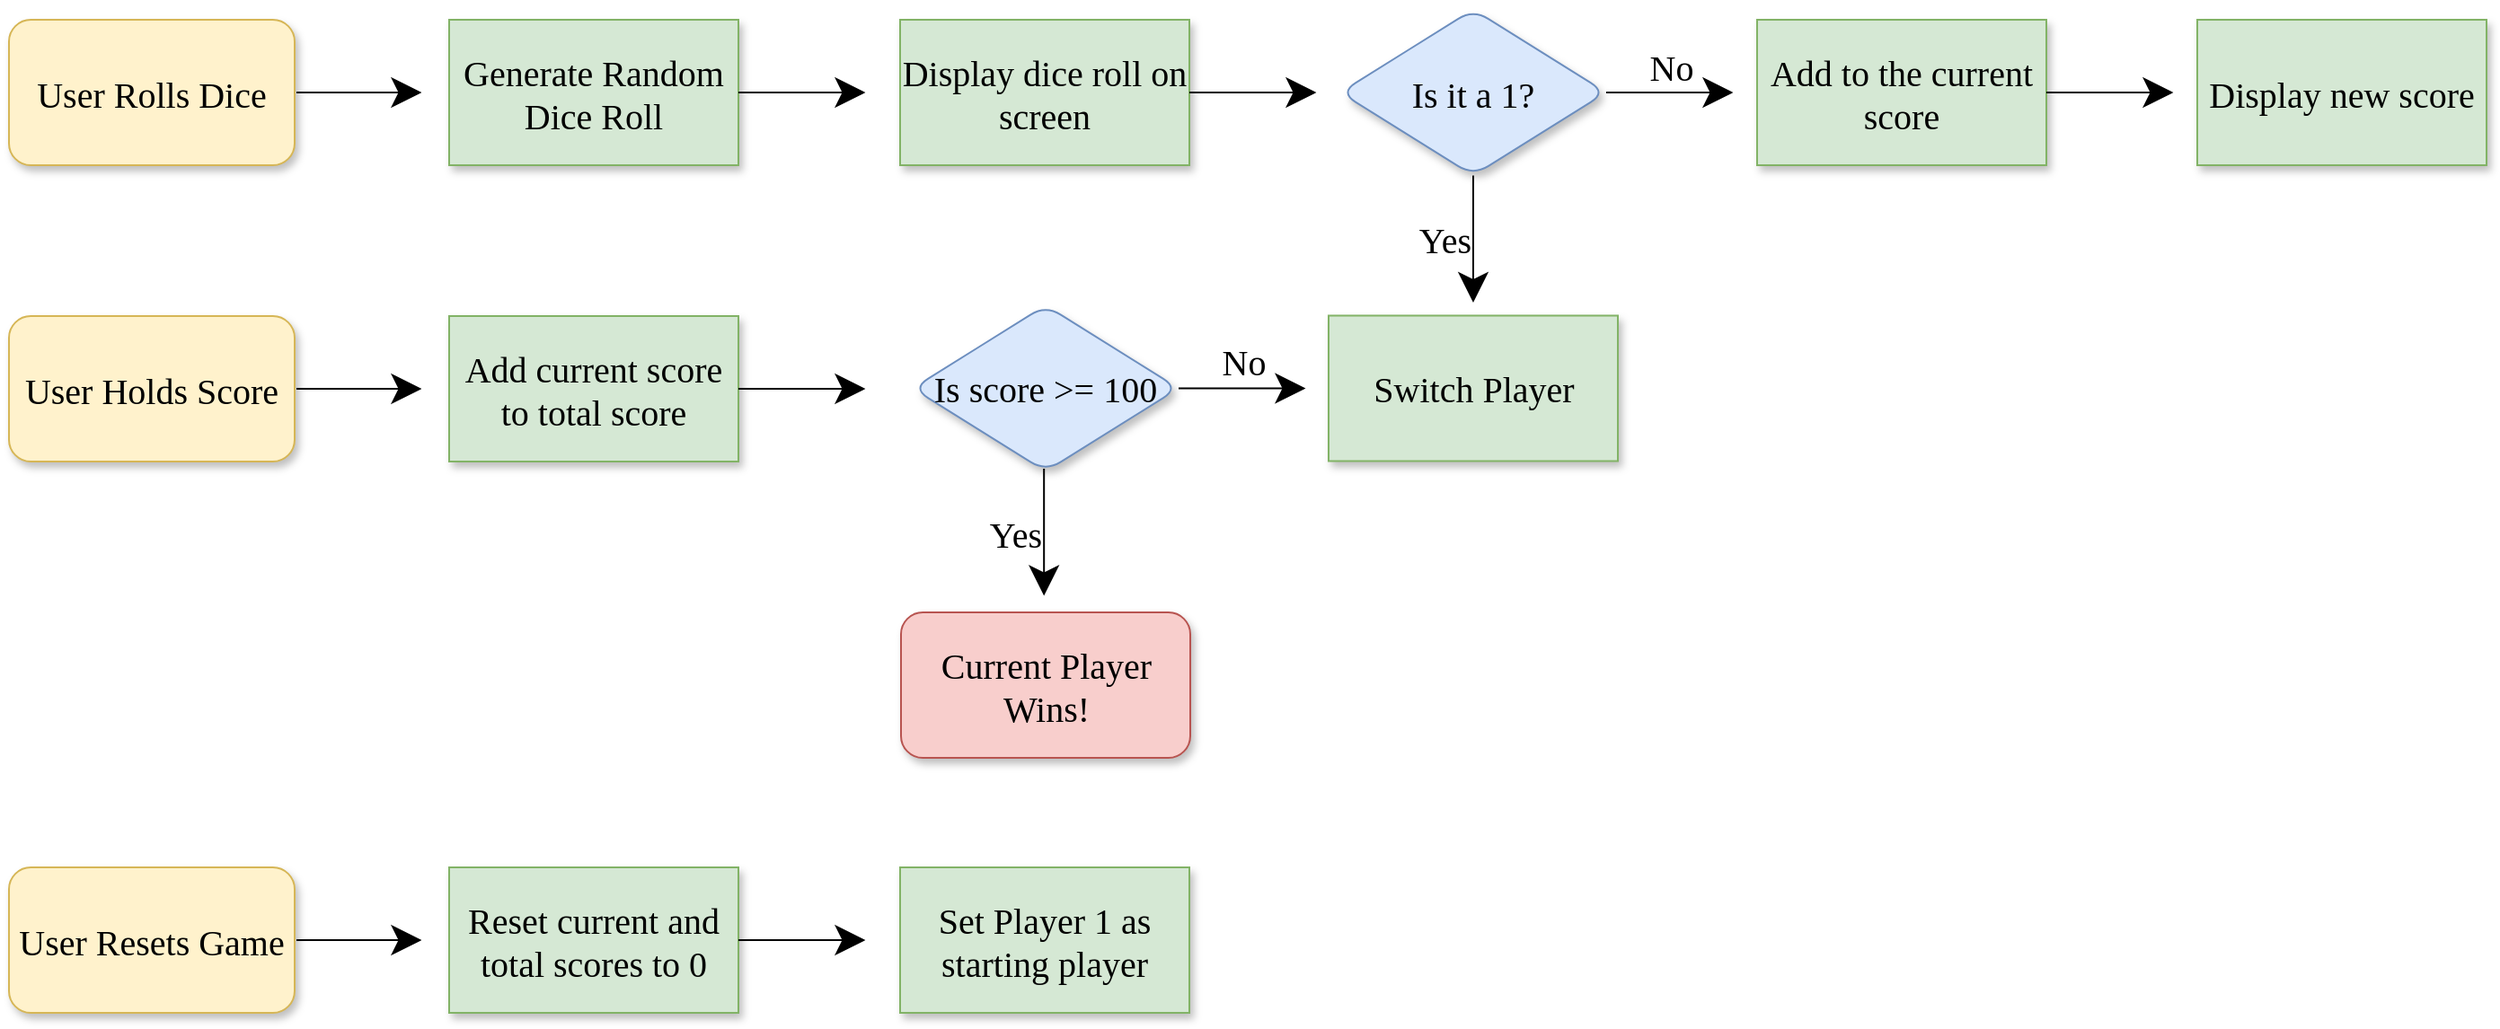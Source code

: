 <mxfile version="20.2.8" type="github">
  <diagram id="C5RBs43oDa-KdzZeNtuy" name="Page-1">
    <mxGraphModel dx="1978" dy="836" grid="0" gridSize="15" guides="1" tooltips="1" connect="1" arrows="1" fold="1" page="0" pageScale="1" pageWidth="1600" pageHeight="900" math="0" shadow="0">
      <root>
        <mxCell id="WIyWlLk6GJQsqaUBKTNV-0" />
        <mxCell id="WIyWlLk6GJQsqaUBKTNV-1" parent="WIyWlLk6GJQsqaUBKTNV-0" />
        <mxCell id="ZLwBcRzRK4aloqydJdJv-4" value="User Resets Game" style="rounded=1;whiteSpace=wrap;html=1;fontSize=20;shadow=1;perimeterSpacing=1;fillColor=#fff2cc;strokeColor=#d6b656;fontFamily=Calibri;fontStyle=0;labelBackgroundColor=none;labelBorderColor=none;" vertex="1" parent="WIyWlLk6GJQsqaUBKTNV-1">
          <mxGeometry x="-197" y="555" width="159" height="81" as="geometry" />
        </mxCell>
        <mxCell id="ZLwBcRzRK4aloqydJdJv-5" value="User Holds Score" style="rounded=1;whiteSpace=wrap;html=1;fontSize=20;shadow=1;perimeterSpacing=1;fillColor=#fff2cc;strokeColor=#d6b656;fontFamily=Calibri;fontStyle=0;labelBackgroundColor=none;labelBorderColor=none;" vertex="1" parent="WIyWlLk6GJQsqaUBKTNV-1">
          <mxGeometry x="-197" y="248" width="159" height="81" as="geometry" />
        </mxCell>
        <mxCell id="ZLwBcRzRK4aloqydJdJv-6" value="User Rolls Dice" style="rounded=1;whiteSpace=wrap;html=1;fontSize=20;shadow=1;perimeterSpacing=1;fillColor=#fff2cc;strokeColor=#d6b656;fontFamily=Calibri;fontStyle=0;labelBackgroundColor=none;labelBorderColor=none;" vertex="1" parent="WIyWlLk6GJQsqaUBKTNV-1">
          <mxGeometry x="-197" y="83" width="159" height="81" as="geometry" />
        </mxCell>
        <mxCell id="ZLwBcRzRK4aloqydJdJv-7" value="Generate Random Dice Roll" style="rounded=0;whiteSpace=wrap;html=1;shadow=1;labelBackgroundColor=none;labelBorderColor=none;strokeColor=#82b366;fontFamily=Calibri;fontSize=20;fillColor=#d5e8d4;" vertex="1" parent="WIyWlLk6GJQsqaUBKTNV-1">
          <mxGeometry x="48" y="83" width="161" height="81" as="geometry" />
        </mxCell>
        <mxCell id="ZLwBcRzRK4aloqydJdJv-8" value="Add current score to total score" style="rounded=0;whiteSpace=wrap;html=1;shadow=1;labelBackgroundColor=none;labelBorderColor=none;strokeColor=#82b366;fontFamily=Calibri;fontSize=20;fillColor=#d5e8d4;" vertex="1" parent="WIyWlLk6GJQsqaUBKTNV-1">
          <mxGeometry x="48" y="248" width="161" height="81" as="geometry" />
        </mxCell>
        <mxCell id="ZLwBcRzRK4aloqydJdJv-9" value="Reset current and total scores to 0" style="rounded=0;whiteSpace=wrap;html=1;shadow=1;labelBackgroundColor=none;labelBorderColor=none;strokeColor=#82b366;fontFamily=Calibri;fontSize=20;fillColor=#d5e8d4;" vertex="1" parent="WIyWlLk6GJQsqaUBKTNV-1">
          <mxGeometry x="48" y="555" width="161" height="81" as="geometry" />
        </mxCell>
        <mxCell id="ZLwBcRzRK4aloqydJdJv-10" value="Set Player 1 as starting player" style="rounded=0;whiteSpace=wrap;html=1;shadow=1;labelBackgroundColor=none;labelBorderColor=none;strokeColor=#82b366;fontFamily=Calibri;fontSize=20;fillColor=#d5e8d4;" vertex="1" parent="WIyWlLk6GJQsqaUBKTNV-1">
          <mxGeometry x="299" y="555" width="161" height="81" as="geometry" />
        </mxCell>
        <mxCell id="ZLwBcRzRK4aloqydJdJv-11" value="Display dice roll on screen" style="rounded=0;whiteSpace=wrap;html=1;shadow=1;labelBackgroundColor=none;labelBorderColor=none;strokeColor=#82b366;fontFamily=Calibri;fontSize=20;fillColor=#d5e8d4;" vertex="1" parent="WIyWlLk6GJQsqaUBKTNV-1">
          <mxGeometry x="299" y="83" width="161" height="81" as="geometry" />
        </mxCell>
        <mxCell id="ZLwBcRzRK4aloqydJdJv-12" value="Add to the current score" style="rounded=0;whiteSpace=wrap;html=1;shadow=1;labelBackgroundColor=none;labelBorderColor=none;strokeColor=#82b366;fontFamily=Calibri;fontSize=20;fillColor=#d5e8d4;" vertex="1" parent="WIyWlLk6GJQsqaUBKTNV-1">
          <mxGeometry x="776" y="83" width="161" height="81" as="geometry" />
        </mxCell>
        <mxCell id="ZLwBcRzRK4aloqydJdJv-13" value="Is it a 1?" style="rhombus;whiteSpace=wrap;html=1;rounded=1;shadow=1;labelBackgroundColor=none;labelBorderColor=none;strokeColor=#6c8ebf;fontFamily=Calibri;fontSize=20;fillColor=#dae8fc;" vertex="1" parent="WIyWlLk6GJQsqaUBKTNV-1">
          <mxGeometry x="544" y="77.25" width="148" height="92.5" as="geometry" />
        </mxCell>
        <mxCell id="ZLwBcRzRK4aloqydJdJv-14" value="Display new score" style="rounded=0;whiteSpace=wrap;html=1;shadow=1;labelBackgroundColor=none;labelBorderColor=none;strokeColor=#82b366;fontFamily=Calibri;fontSize=20;fillColor=#d5e8d4;" vertex="1" parent="WIyWlLk6GJQsqaUBKTNV-1">
          <mxGeometry x="1021" y="83" width="161" height="81" as="geometry" />
        </mxCell>
        <mxCell id="ZLwBcRzRK4aloqydJdJv-15" value="Is score &amp;gt;= 100" style="rhombus;whiteSpace=wrap;html=1;rounded=1;shadow=1;labelBackgroundColor=none;labelBorderColor=none;strokeColor=#6c8ebf;fontFamily=Calibri;fontSize=20;fillColor=#dae8fc;" vertex="1" parent="WIyWlLk6GJQsqaUBKTNV-1">
          <mxGeometry x="306" y="242" width="148" height="92.5" as="geometry" />
        </mxCell>
        <mxCell id="ZLwBcRzRK4aloqydJdJv-16" value="Switch Player" style="rounded=0;whiteSpace=wrap;html=1;shadow=1;labelBackgroundColor=none;labelBorderColor=none;strokeColor=#82b366;fontFamily=Calibri;fontSize=20;fillColor=#d5e8d4;" vertex="1" parent="WIyWlLk6GJQsqaUBKTNV-1">
          <mxGeometry x="537.5" y="247.75" width="161" height="81" as="geometry" />
        </mxCell>
        <mxCell id="ZLwBcRzRK4aloqydJdJv-21" value="" style="endArrow=classic;html=1;rounded=0;labelBackgroundColor=default;strokeColor=default;fontFamily=Calibri;fontSize=20;fontColor=default;startSize=14;endSize=14;shape=connector;curved=1;" edge="1" parent="WIyWlLk6GJQsqaUBKTNV-1" source="ZLwBcRzRK4aloqydJdJv-12">
          <mxGeometry width="50" height="50" relative="1" as="geometry">
            <mxPoint x="937" y="173.5" as="sourcePoint" />
            <mxPoint x="1007.711" y="123.5" as="targetPoint" />
          </mxGeometry>
        </mxCell>
        <mxCell id="ZLwBcRzRK4aloqydJdJv-22" value="" style="endArrow=classic;html=1;rounded=0;labelBackgroundColor=default;strokeColor=default;fontFamily=Calibri;fontSize=20;fontColor=default;startSize=14;endSize=14;shape=connector;curved=1;" edge="1" parent="WIyWlLk6GJQsqaUBKTNV-1" source="ZLwBcRzRK4aloqydJdJv-5">
          <mxGeometry width="50" height="50" relative="1" as="geometry">
            <mxPoint x="-38" y="338.5" as="sourcePoint" />
            <mxPoint x="32.711" y="288.5" as="targetPoint" />
          </mxGeometry>
        </mxCell>
        <mxCell id="ZLwBcRzRK4aloqydJdJv-23" value="" style="endArrow=classic;html=1;rounded=0;labelBackgroundColor=default;strokeColor=default;fontFamily=Calibri;fontSize=20;fontColor=default;startSize=14;endSize=14;shape=connector;curved=1;" edge="1" parent="WIyWlLk6GJQsqaUBKTNV-1" source="ZLwBcRzRK4aloqydJdJv-6">
          <mxGeometry width="50" height="50" relative="1" as="geometry">
            <mxPoint x="-38" y="173.5" as="sourcePoint" />
            <mxPoint x="32.711" y="123.5" as="targetPoint" />
          </mxGeometry>
        </mxCell>
        <mxCell id="ZLwBcRzRK4aloqydJdJv-25" value="" style="endArrow=classic;html=1;rounded=0;labelBackgroundColor=default;strokeColor=default;fontFamily=Calibri;fontSize=20;fontColor=default;startSize=14;endSize=14;shape=connector;curved=1;" edge="1" parent="WIyWlLk6GJQsqaUBKTNV-1" source="ZLwBcRzRK4aloqydJdJv-7">
          <mxGeometry width="50" height="50" relative="1" as="geometry">
            <mxPoint x="209" y="173.5" as="sourcePoint" />
            <mxPoint x="279.711" y="123.5" as="targetPoint" />
          </mxGeometry>
        </mxCell>
        <mxCell id="ZLwBcRzRK4aloqydJdJv-27" value="" style="endArrow=classic;html=1;rounded=0;labelBackgroundColor=default;strokeColor=default;fontFamily=Calibri;fontSize=20;fontColor=default;startSize=14;endSize=14;shape=connector;curved=1;" edge="1" parent="WIyWlLk6GJQsqaUBKTNV-1" source="ZLwBcRzRK4aloqydJdJv-11">
          <mxGeometry width="50" height="50" relative="1" as="geometry">
            <mxPoint x="460" y="173.5" as="sourcePoint" />
            <mxPoint x="530.711" y="123.5" as="targetPoint" />
          </mxGeometry>
        </mxCell>
        <mxCell id="ZLwBcRzRK4aloqydJdJv-28" value="No" style="endArrow=classic;html=1;rounded=0;labelBackgroundColor=default;strokeColor=default;fontFamily=Calibri;fontSize=20;fontColor=default;startSize=14;endSize=14;shape=connector;curved=1;verticalAlign=bottom;" edge="1" parent="WIyWlLk6GJQsqaUBKTNV-1" source="ZLwBcRzRK4aloqydJdJv-13">
          <mxGeometry width="50" height="50" relative="1" as="geometry">
            <mxPoint x="692" y="173.5" as="sourcePoint" />
            <mxPoint x="762.711" y="123.5" as="targetPoint" />
          </mxGeometry>
        </mxCell>
        <mxCell id="ZLwBcRzRK4aloqydJdJv-29" value="" style="endArrow=classic;html=1;rounded=0;labelBackgroundColor=default;strokeColor=default;fontFamily=Calibri;fontSize=20;fontColor=default;startSize=14;endSize=14;shape=connector;curved=1;" edge="1" parent="WIyWlLk6GJQsqaUBKTNV-1" source="ZLwBcRzRK4aloqydJdJv-8">
          <mxGeometry width="50" height="50" relative="1" as="geometry">
            <mxPoint x="209" y="338.5" as="sourcePoint" />
            <mxPoint x="279.711" y="288.5" as="targetPoint" />
          </mxGeometry>
        </mxCell>
        <mxCell id="ZLwBcRzRK4aloqydJdJv-30" value="No" style="endArrow=classic;html=1;rounded=0;labelBackgroundColor=default;strokeColor=default;fontFamily=Calibri;fontSize=20;fontColor=default;startSize=14;endSize=14;shape=connector;curved=1;verticalAlign=bottom;" edge="1" parent="WIyWlLk6GJQsqaUBKTNV-1" source="ZLwBcRzRK4aloqydJdJv-15">
          <mxGeometry width="50" height="50" relative="1" as="geometry">
            <mxPoint x="454" y="338.25" as="sourcePoint" />
            <mxPoint x="524.711" y="288.25" as="targetPoint" />
          </mxGeometry>
        </mxCell>
        <mxCell id="ZLwBcRzRK4aloqydJdJv-32" value="Yes" style="endArrow=classic;html=1;rounded=0;labelBackgroundColor=default;strokeColor=default;fontFamily=Calibri;fontSize=20;fontColor=default;startSize=14;endSize=14;shape=connector;curved=1;verticalAlign=middle;labelPosition=left;verticalLabelPosition=middle;align=right;" edge="1" parent="WIyWlLk6GJQsqaUBKTNV-1" source="ZLwBcRzRK4aloqydJdJv-13">
          <mxGeometry width="50" height="50" relative="1" as="geometry">
            <mxPoint x="618" y="219.75" as="sourcePoint" />
            <mxPoint x="618" y="240.461" as="targetPoint" />
          </mxGeometry>
        </mxCell>
        <mxCell id="ZLwBcRzRK4aloqydJdJv-33" value="Current Player Wins!" style="rounded=1;whiteSpace=wrap;html=1;shadow=1;labelBackgroundColor=none;labelBorderColor=none;strokeColor=#b85450;fontFamily=Calibri;fontSize=20;fillColor=#f8cecc;glass=0;sketch=0;" vertex="1" parent="WIyWlLk6GJQsqaUBKTNV-1">
          <mxGeometry x="299.5" y="413" width="161" height="81" as="geometry" />
        </mxCell>
        <mxCell id="ZLwBcRzRK4aloqydJdJv-35" value="" style="endArrow=classic;html=1;rounded=0;labelBackgroundColor=default;strokeColor=default;fontFamily=Calibri;fontSize=20;fontColor=default;startSize=14;endSize=14;shape=connector;curved=1;" edge="1" parent="WIyWlLk6GJQsqaUBKTNV-1" source="ZLwBcRzRK4aloqydJdJv-4">
          <mxGeometry width="50" height="50" relative="1" as="geometry">
            <mxPoint x="-38" y="645.5" as="sourcePoint" />
            <mxPoint x="32.711" y="595.5" as="targetPoint" />
          </mxGeometry>
        </mxCell>
        <mxCell id="ZLwBcRzRK4aloqydJdJv-36" value="" style="endArrow=classic;html=1;rounded=0;labelBackgroundColor=default;strokeColor=default;fontFamily=Calibri;fontSize=20;fontColor=default;startSize=14;endSize=14;shape=connector;curved=1;" edge="1" parent="WIyWlLk6GJQsqaUBKTNV-1" source="ZLwBcRzRK4aloqydJdJv-9">
          <mxGeometry width="50" height="50" relative="1" as="geometry">
            <mxPoint x="209" y="645.5" as="sourcePoint" />
            <mxPoint x="279.711" y="595.5" as="targetPoint" />
          </mxGeometry>
        </mxCell>
        <mxCell id="ZLwBcRzRK4aloqydJdJv-38" value="Yes" style="endArrow=classic;html=1;rounded=0;labelBackgroundColor=default;strokeColor=default;fontFamily=Calibri;fontSize=20;fontColor=default;startSize=14;endSize=14;shape=connector;curved=1;verticalAlign=middle;labelPosition=left;verticalLabelPosition=middle;align=right;" edge="1" parent="WIyWlLk6GJQsqaUBKTNV-1">
          <mxGeometry width="50" height="50" relative="1" as="geometry">
            <mxPoint x="379.09" y="333.0" as="sourcePoint" />
            <mxPoint x="379.09" y="403.711" as="targetPoint" />
            <Array as="points">
              <mxPoint x="379.09" y="356.71" />
            </Array>
          </mxGeometry>
        </mxCell>
      </root>
    </mxGraphModel>
  </diagram>
</mxfile>
